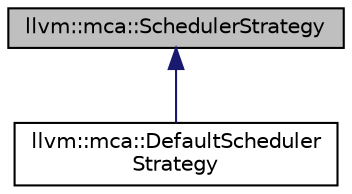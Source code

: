 digraph "llvm::mca::SchedulerStrategy"
{
 // LATEX_PDF_SIZE
  bgcolor="transparent";
  edge [fontname="Helvetica",fontsize="10",labelfontname="Helvetica",labelfontsize="10"];
  node [fontname="Helvetica",fontsize="10",shape="box"];
  Node1 [label="llvm::mca::SchedulerStrategy",height=0.2,width=0.4,color="black", fillcolor="grey75", style="filled", fontcolor="black",tooltip=" "];
  Node1 -> Node2 [dir="back",color="midnightblue",fontsize="10",style="solid",fontname="Helvetica"];
  Node2 [label="llvm::mca::DefaultScheduler\lStrategy",height=0.2,width=0.4,color="black",URL="$classllvm_1_1mca_1_1DefaultSchedulerStrategy.html",tooltip="Default instruction selection strategy used by class Scheduler."];
}
